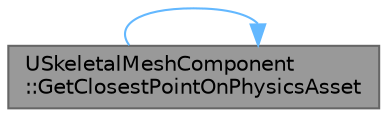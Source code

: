 digraph "USkeletalMeshComponent::GetClosestPointOnPhysicsAsset"
{
 // INTERACTIVE_SVG=YES
 // LATEX_PDF_SIZE
  bgcolor="transparent";
  edge [fontname=Helvetica,fontsize=10,labelfontname=Helvetica,labelfontsize=10];
  node [fontname=Helvetica,fontsize=10,shape=box,height=0.2,width=0.4];
  rankdir="RL";
  Node1 [id="Node000001",label="USkeletalMeshComponent\l::GetClosestPointOnPhysicsAsset",height=0.2,width=0.4,color="gray40", fillcolor="grey60", style="filled", fontcolor="black",tooltip="Given a world position, find the closest point on the physics asset."];
  Node1 -> Node1 [id="edge1_Node000001_Node000001",dir="back",color="steelblue1",style="solid",tooltip=" "];
}
